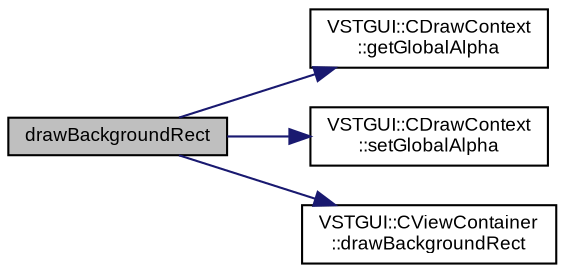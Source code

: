 digraph "drawBackgroundRect"
{
  bgcolor="transparent";
  edge [fontname="Arial",fontsize="9",labelfontname="Arial",labelfontsize="9"];
  node [fontname="Arial",fontsize="9",shape=record];
  rankdir="LR";
  Node1 [label="drawBackgroundRect",height=0.2,width=0.4,color="black", fillcolor="grey75", style="filled" fontcolor="black"];
  Node1 -> Node2 [color="midnightblue",fontsize="9",style="solid",fontname="Arial"];
  Node2 [label="VSTGUI::CDrawContext\l::getGlobalAlpha",height=0.2,width=0.4,color="black",URL="$class_v_s_t_g_u_i_1_1_c_draw_context.html#a05cbaf1e227e4ca42ea47df2a6b38c32",tooltip="get current global alpha value "];
  Node1 -> Node3 [color="midnightblue",fontsize="9",style="solid",fontname="Arial"];
  Node3 [label="VSTGUI::CDrawContext\l::setGlobalAlpha",height=0.2,width=0.4,color="black",URL="$class_v_s_t_g_u_i_1_1_c_draw_context.html#a4bb34e24ac4f435ab6d7f7be7bce9776",tooltip="sets the global alpha value[0..1] "];
  Node1 -> Node4 [color="midnightblue",fontsize="9",style="solid",fontname="Arial"];
  Node4 [label="VSTGUI::CViewContainer\l::drawBackgroundRect",height=0.2,width=0.4,color="black",URL="$class_v_s_t_g_u_i_1_1_c_view_container.html#afc4d46d80858d4dc4c5a38588ca0f2eb",tooltip="draw the background "];
}
